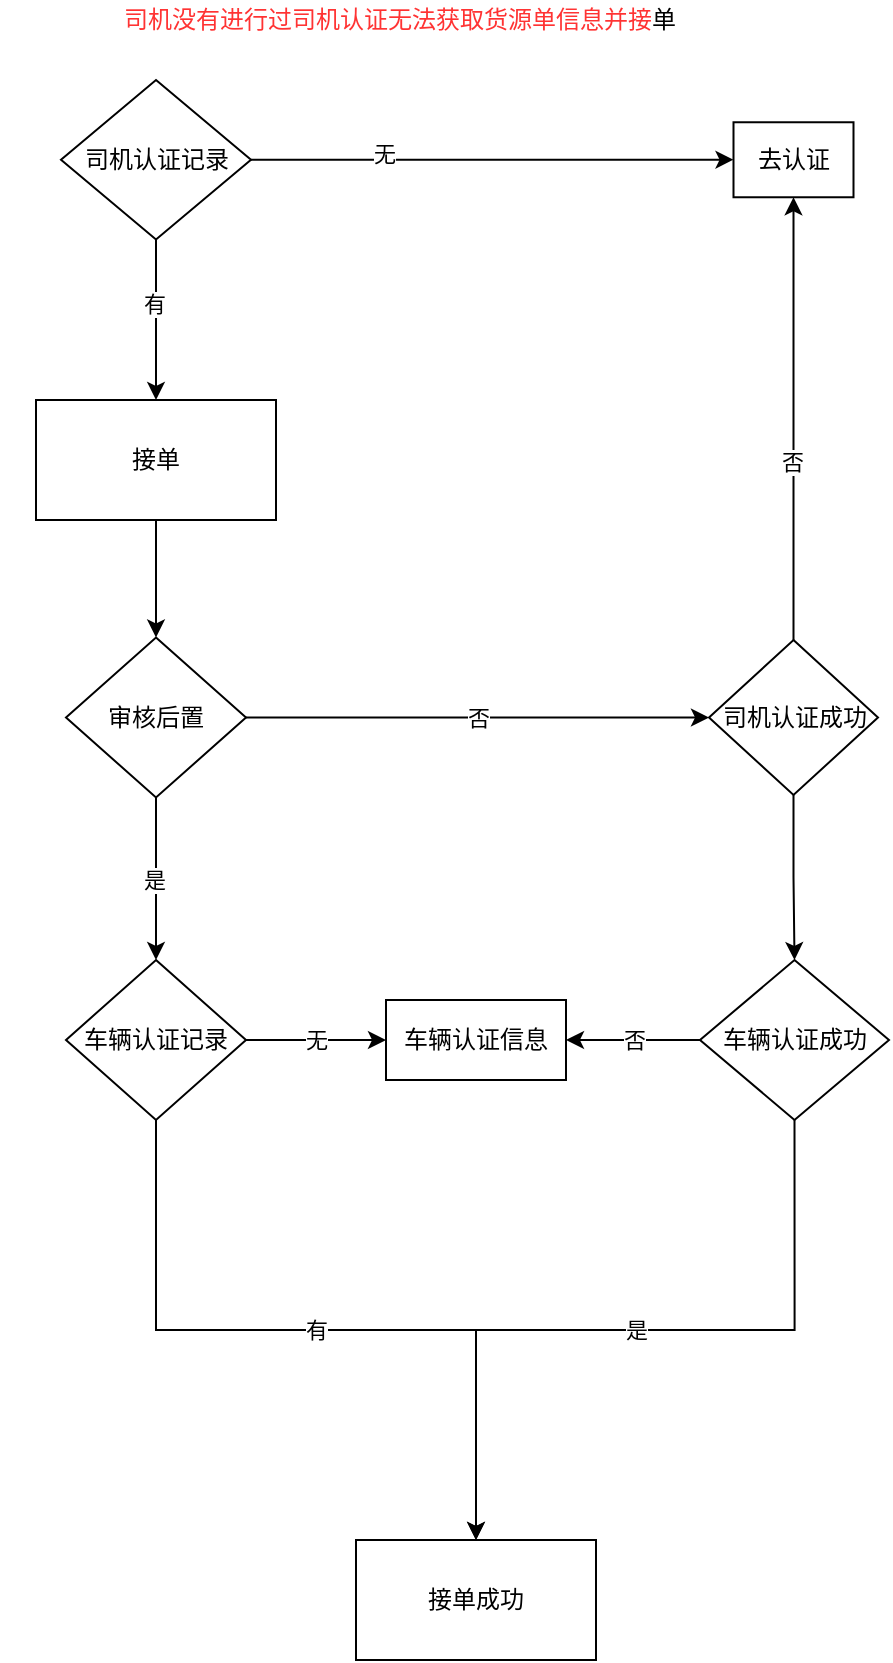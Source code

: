 <mxfile version="14.8.5" type="github">
  <diagram id="JDgTH5h5aDUpZadpSMMM" name="Page-1">
    <mxGraphModel dx="3540" dy="3476" grid="1" gridSize="10" guides="1" tooltips="1" connect="1" arrows="1" fold="1" page="1" pageScale="1" pageWidth="827" pageHeight="1169" math="0" shadow="0">
      <root>
        <mxCell id="0" />
        <mxCell id="1" parent="0" />
        <mxCell id="HEKT4MM9BUAffEV2bCpA-6" value="&lt;font color=&quot;#ff3333&quot;&gt;司机没有进行过司机认证无法获取货源单信息并接&lt;/font&gt;单" style="text;html=1;strokeColor=none;fillColor=none;align=center;verticalAlign=middle;whiteSpace=wrap;rounded=0;" vertex="1" parent="1">
          <mxGeometry x="122.25" width="400" height="20" as="geometry" />
        </mxCell>
        <mxCell id="HEKT4MM9BUAffEV2bCpA-12" value="接单成功" style="rounded=0;whiteSpace=wrap;html=1;" vertex="1" parent="1">
          <mxGeometry x="300" y="770" width="120" height="60" as="geometry" />
        </mxCell>
        <mxCell id="HEKT4MM9BUAffEV2bCpA-35" style="edgeStyle=orthogonalEdgeStyle;rounded=0;orthogonalLoop=1;jettySize=auto;html=1;exitX=1;exitY=0.5;exitDx=0;exitDy=0;" edge="1" parent="1" source="HEKT4MM9BUAffEV2bCpA-16" target="HEKT4MM9BUAffEV2bCpA-24">
          <mxGeometry relative="1" as="geometry" />
        </mxCell>
        <mxCell id="HEKT4MM9BUAffEV2bCpA-37" value="无" style="edgeLabel;html=1;align=center;verticalAlign=middle;resizable=0;points=[];" vertex="1" connectable="0" parent="HEKT4MM9BUAffEV2bCpA-35">
          <mxGeometry x="-0.451" y="3" relative="1" as="geometry">
            <mxPoint as="offset" />
          </mxGeometry>
        </mxCell>
        <mxCell id="HEKT4MM9BUAffEV2bCpA-40" value="" style="edgeStyle=orthogonalEdgeStyle;rounded=0;orthogonalLoop=1;jettySize=auto;html=1;exitX=0.5;exitY=1;exitDx=0;exitDy=0;" edge="1" parent="1" source="HEKT4MM9BUAffEV2bCpA-16" target="HEKT4MM9BUAffEV2bCpA-39">
          <mxGeometry relative="1" as="geometry">
            <mxPoint x="200" y="119.75" as="sourcePoint" />
          </mxGeometry>
        </mxCell>
        <mxCell id="HEKT4MM9BUAffEV2bCpA-41" value="有" style="edgeLabel;html=1;align=center;verticalAlign=middle;resizable=0;points=[];" vertex="1" connectable="0" parent="HEKT4MM9BUAffEV2bCpA-40">
          <mxGeometry x="-0.2" y="-1" relative="1" as="geometry">
            <mxPoint as="offset" />
          </mxGeometry>
        </mxCell>
        <mxCell id="HEKT4MM9BUAffEV2bCpA-16" value="司机认证记录" style="rhombus;whiteSpace=wrap;html=1;" vertex="1" parent="1">
          <mxGeometry x="152.5" y="40" width="95" height="79.75" as="geometry" />
        </mxCell>
        <mxCell id="HEKT4MM9BUAffEV2bCpA-24" value="去认证" style="whiteSpace=wrap;html=1;" vertex="1" parent="1">
          <mxGeometry x="488.75" y="61.13" width="60" height="37.5" as="geometry" />
        </mxCell>
        <mxCell id="HEKT4MM9BUAffEV2bCpA-26" value="车辆认证信息" style="whiteSpace=wrap;html=1;" vertex="1" parent="1">
          <mxGeometry x="315" y="500" width="90" height="40" as="geometry" />
        </mxCell>
        <mxCell id="HEKT4MM9BUAffEV2bCpA-43" value="" style="edgeStyle=orthogonalEdgeStyle;rounded=0;orthogonalLoop=1;jettySize=auto;html=1;" edge="1" parent="1" source="HEKT4MM9BUAffEV2bCpA-39" target="HEKT4MM9BUAffEV2bCpA-42">
          <mxGeometry relative="1" as="geometry" />
        </mxCell>
        <mxCell id="HEKT4MM9BUAffEV2bCpA-39" value="接单" style="whiteSpace=wrap;html=1;" vertex="1" parent="1">
          <mxGeometry x="140" y="200" width="120" height="60" as="geometry" />
        </mxCell>
        <mxCell id="HEKT4MM9BUAffEV2bCpA-45" value="" style="edgeStyle=orthogonalEdgeStyle;rounded=0;orthogonalLoop=1;jettySize=auto;html=1;" edge="1" parent="1" source="HEKT4MM9BUAffEV2bCpA-42" target="HEKT4MM9BUAffEV2bCpA-44">
          <mxGeometry relative="1" as="geometry" />
        </mxCell>
        <mxCell id="HEKT4MM9BUAffEV2bCpA-47" value="是" style="edgeLabel;html=1;align=center;verticalAlign=middle;resizable=0;points=[];" vertex="1" connectable="0" parent="HEKT4MM9BUAffEV2bCpA-45">
          <mxGeometry y="-1" relative="1" as="geometry">
            <mxPoint as="offset" />
          </mxGeometry>
        </mxCell>
        <mxCell id="HEKT4MM9BUAffEV2bCpA-49" value="" style="edgeStyle=orthogonalEdgeStyle;rounded=0;orthogonalLoop=1;jettySize=auto;html=1;" edge="1" parent="1" source="HEKT4MM9BUAffEV2bCpA-42" target="HEKT4MM9BUAffEV2bCpA-48">
          <mxGeometry relative="1" as="geometry" />
        </mxCell>
        <mxCell id="HEKT4MM9BUAffEV2bCpA-50" value="否" style="edgeLabel;html=1;align=center;verticalAlign=middle;resizable=0;points=[];" vertex="1" connectable="0" parent="HEKT4MM9BUAffEV2bCpA-49">
          <mxGeometry x="0.125" y="2" relative="1" as="geometry">
            <mxPoint x="-15" y="2" as="offset" />
          </mxGeometry>
        </mxCell>
        <mxCell id="HEKT4MM9BUAffEV2bCpA-42" value="审核后置" style="rhombus;whiteSpace=wrap;html=1;" vertex="1" parent="1">
          <mxGeometry x="155" y="318.75" width="90" height="80" as="geometry" />
        </mxCell>
        <mxCell id="HEKT4MM9BUAffEV2bCpA-46" value="有" style="edgeStyle=orthogonalEdgeStyle;rounded=0;orthogonalLoop=1;jettySize=auto;html=1;exitX=0.5;exitY=1;exitDx=0;exitDy=0;entryX=0.5;entryY=0;entryDx=0;entryDy=0;" edge="1" parent="1" source="HEKT4MM9BUAffEV2bCpA-44" target="HEKT4MM9BUAffEV2bCpA-12">
          <mxGeometry relative="1" as="geometry">
            <mxPoint x="330" y="770" as="targetPoint" />
          </mxGeometry>
        </mxCell>
        <mxCell id="HEKT4MM9BUAffEV2bCpA-56" value="无" style="edgeStyle=orthogonalEdgeStyle;rounded=0;orthogonalLoop=1;jettySize=auto;html=1;exitX=1;exitY=0.5;exitDx=0;exitDy=0;entryX=0;entryY=0.5;entryDx=0;entryDy=0;" edge="1" parent="1" source="HEKT4MM9BUAffEV2bCpA-44" target="HEKT4MM9BUAffEV2bCpA-26">
          <mxGeometry relative="1" as="geometry" />
        </mxCell>
        <mxCell id="HEKT4MM9BUAffEV2bCpA-44" value="车辆认证记录" style="rhombus;whiteSpace=wrap;html=1;" vertex="1" parent="1">
          <mxGeometry x="155" y="480" width="90" height="80" as="geometry" />
        </mxCell>
        <mxCell id="HEKT4MM9BUAffEV2bCpA-51" style="edgeStyle=orthogonalEdgeStyle;rounded=0;orthogonalLoop=1;jettySize=auto;html=1;exitX=0.5;exitY=0;exitDx=0;exitDy=0;" edge="1" parent="1" source="HEKT4MM9BUAffEV2bCpA-48" target="HEKT4MM9BUAffEV2bCpA-24">
          <mxGeometry relative="1" as="geometry" />
        </mxCell>
        <mxCell id="HEKT4MM9BUAffEV2bCpA-52" value="否" style="edgeLabel;html=1;align=center;verticalAlign=middle;resizable=0;points=[];" vertex="1" connectable="0" parent="HEKT4MM9BUAffEV2bCpA-51">
          <mxGeometry x="-0.195" y="1" relative="1" as="geometry">
            <mxPoint as="offset" />
          </mxGeometry>
        </mxCell>
        <mxCell id="HEKT4MM9BUAffEV2bCpA-54" value="" style="edgeStyle=orthogonalEdgeStyle;rounded=0;orthogonalLoop=1;jettySize=auto;html=1;" edge="1" parent="1" source="HEKT4MM9BUAffEV2bCpA-48" target="HEKT4MM9BUAffEV2bCpA-53">
          <mxGeometry relative="1" as="geometry" />
        </mxCell>
        <mxCell id="HEKT4MM9BUAffEV2bCpA-48" value="司机认证成功" style="rhombus;whiteSpace=wrap;html=1;" vertex="1" parent="1">
          <mxGeometry x="476.5" y="320" width="84.5" height="77.5" as="geometry" />
        </mxCell>
        <mxCell id="HEKT4MM9BUAffEV2bCpA-55" value="是" style="edgeStyle=orthogonalEdgeStyle;rounded=0;orthogonalLoop=1;jettySize=auto;html=1;exitX=0.5;exitY=1;exitDx=0;exitDy=0;entryX=0.5;entryY=0;entryDx=0;entryDy=0;" edge="1" parent="1" source="HEKT4MM9BUAffEV2bCpA-53" target="HEKT4MM9BUAffEV2bCpA-12">
          <mxGeometry relative="1" as="geometry" />
        </mxCell>
        <mxCell id="HEKT4MM9BUAffEV2bCpA-57" value="否" style="edgeStyle=orthogonalEdgeStyle;rounded=0;orthogonalLoop=1;jettySize=auto;html=1;exitX=0;exitY=0.5;exitDx=0;exitDy=0;entryX=1;entryY=0.5;entryDx=0;entryDy=0;" edge="1" parent="1" source="HEKT4MM9BUAffEV2bCpA-53" target="HEKT4MM9BUAffEV2bCpA-26">
          <mxGeometry relative="1" as="geometry">
            <mxPoint x="434.5" y="584.75" as="targetPoint" />
          </mxGeometry>
        </mxCell>
        <mxCell id="HEKT4MM9BUAffEV2bCpA-53" value="车辆认证成功" style="rhombus;whiteSpace=wrap;html=1;" vertex="1" parent="1">
          <mxGeometry x="472" y="480" width="94.5" height="80" as="geometry" />
        </mxCell>
      </root>
    </mxGraphModel>
  </diagram>
</mxfile>
